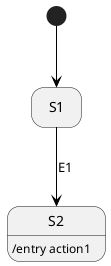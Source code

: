 @startuml
'https://plantuml.com/state-diagram

'hide description area for state without description
hide empty description

state S1
state S2
S2 : /entry action1


[*] -[#000000]-> S1
S1 -down[#000000]-> S2 : E1

@enduml